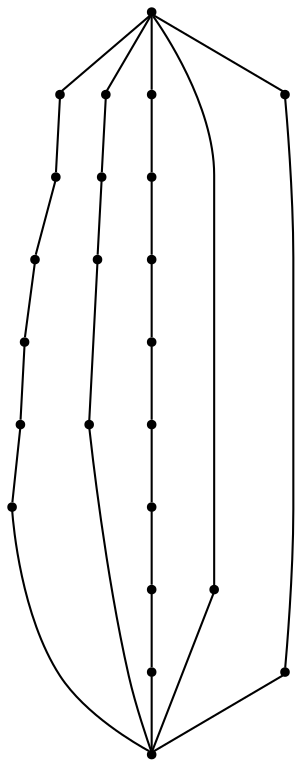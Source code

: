 graph {
  node [shape=point,comment="{\"directed\":false,\"doi\":\"10.1007/3-540-36151-0_19\",\"figure\":\"5 (2)\"}"]

  v0 [pos="1140.1812553405762,675.3786556962609"]
  v1 [pos="1129.9812634785972,591.7348695837935"]
  v2 [pos="1113.2562319437666,759.6786333167037"]
  v3 [pos="1107.2749773661296,507.45364755824016"]
  v4 [pos="1079.8062960306804,843.903588557589"]
  v5 [pos="1076.2062390645347,423.75359466110467"]
  v6 [pos="1068.424971898397,692.7037391109745"]
  v7 [pos="1063.6812369028728,575.0099652055383"]
  v8 [pos="1054.0812333424888,810.4535254879277"]
  v9 [pos="1051.69997215271,457.259924515434"]
  v10 [pos="1038.5562419891357,927.6036414547245"]
  v11 [pos="999.7062206268312,862.4847961508711"]
  v12 [pos="1038.5562419891357,634.1285539710005"]
  v13 [pos="1037.3562653859458,339.5286394202193"]
  v14 [pos="1024.2312272389731,536.159816686658"]
  v15 [pos="1024.831215540568,732.153550092725"]
  v16 [pos="1000.906260808309,405.22866179977655"]
  v17 [pos="968.0562496185304,470.40365467900835"]
  v18 [pos="964.4562562306722,797.3286780758183"]
  v19 [pos="939.3312613169353,536.159816686658"]
  v20 [pos="932.7500184377036,731.5536333167037"]
  v21 [pos="915.4249986012777,601.2786699377974"]
  v22 [pos="904.6812216440837,666.4347800655644"]

  v0 -- v1 [id="-1",pos="1140.1812553405762,675.3786556962609 1129.9812634785972,591.7348695837935 1129.9812634785972,591.7348695837935 1129.9812634785972,591.7348695837935"]
  v22 -- v21 [id="-2",pos="904.6812216440837,666.4347800655644 915.4249986012777,601.2786699377974 915.4249986012777,601.2786699377974 915.4249986012777,601.2786699377974"]
  v21 -- v19 [id="-7",pos="915.4249986012777,601.2786699377974 939.3312613169353,536.159816686658 939.3312613169353,536.159816686658 939.3312613169353,536.159816686658"]
  v4 -- v2 [id="-18",pos="1079.8062960306804,843.903588557589 1113.2562319437666,759.6786333167037 1113.2562319437666,759.6786333167037 1113.2562319437666,759.6786333167037"]
  v17 -- v16 [id="-19",pos="968.0562496185304,470.40365467900835 1000.906260808309,405.22866179977655 1000.906260808309,405.22866179977655 1000.906260808309,405.22866179977655"]
  v16 -- v13 [id="-23",pos="1000.906260808309,405.22866179977655 1037.3562653859458,339.5286394202193 1037.3562653859458,339.5286394202193 1037.3562653859458,339.5286394202193"]
  v14 -- v13 [id="-28",pos="1024.2312272389731,536.159816686658 1037.3562653859458,339.5286394202193 1037.3562653859458,339.5286394202193 1037.3562653859458,339.5286394202193"]
  v15 -- v14 [id="-29",pos="1024.831215540568,732.153550092725 1024.2312272389731,536.159816686658 1024.2312272389731,536.159816686658 1024.2312272389731,536.159816686658"]
  v6 -- v7 [id="-31",pos="1068.424971898397,692.7037391109745 1063.6812369028728,575.0099652055383 1063.6812369028728,575.0099652055383 1063.6812369028728,575.0099652055383"]
  v10 -- v8 [id="-42",pos="1038.5562419891357,927.6036414547245 1054.0812333424888,810.4535254879277 1054.0812333424888,810.4535254879277 1054.0812333424888,810.4535254879277"]
  v10 -- v11 [id="-43",pos="1038.5562419891357,927.6036414547245 999.7062206268312,862.4847961508711 999.7062206268312,862.4847961508711 999.7062206268312,862.4847961508711"]
  v8 -- v6 [id="-47",pos="1054.0812333424888,810.4535254879277 1068.424971898397,692.7037391109745 1068.424971898397,692.7037391109745 1068.424971898397,692.7037391109745"]
  v1 -- v3 [id="-4",pos="1129.9812634785972,591.7348695837935 1107.2749773661296,507.45364755824016 1107.2749773661296,507.45364755824016 1107.2749773661296,507.45364755824016"]
  v20 -- v22 [id="-9",pos="932.7500184377036,731.5536333167037 904.6812216440837,666.4347800655644 904.6812216440837,666.4347800655644 904.6812216440837,666.4347800655644"]
  v2 -- v0 [id="-11",pos="1113.2562319437666,759.6786333167037 1140.1812553405762,675.3786556962609 1140.1812553405762,675.3786556962609 1140.1812553405762,675.3786556962609"]
  v19 -- v17 [id="-13",pos="939.3312613169353,536.159816686658 968.0562496185304,470.40365467900835 968.0562496185304,470.40365467900835 968.0562496185304,470.40365467900835"]
  v18 -- v20 [id="-15",pos="964.4562562306722,797.3286780758183 932.7500184377036,731.5536333167037 932.7500184377036,731.5536333167037 932.7500184377036,731.5536333167037"]
  v3 -- v5 [id="-16",pos="1107.2749773661296,507.45364755824016 1076.2062390645347,423.75359466110467 1076.2062390645347,423.75359466110467 1076.2062390645347,423.75359466110467"]
  v11 -- v18 [id="-22",pos="999.7062206268312,862.4847961508711 964.4562562306722,797.3286780758183 964.4562562306722,797.3286780758183 964.4562562306722,797.3286780758183"]
  v5 -- v13 [id="-27",pos="1076.2062390645347,423.75359466110467 1037.3562653859458,339.5286394202193 1037.3562653859458,339.5286394202193 1037.3562653859458,339.5286394202193"]
  v7 -- v9 [id="-38",pos="1063.6812369028728,575.0099652055383 1051.69997215271,457.259924515434 1051.69997215271,457.259924515434 1051.69997215271,457.259924515434"]
  v12 -- v13 [id="-39",pos="1038.5562419891357,634.1285539710005 1037.3562653859458,339.5286394202193 1037.3562653859458,339.5286394202193 1037.3562653859458,339.5286394202193"]
  v10 -- v12 [id="-40",pos="1038.5562419891357,927.6036414547245 1038.5562419891357,634.1285539710005 1038.5562419891357,634.1285539710005 1038.5562419891357,634.1285539710005"]
  v10 -- v15 [id="-41",pos="1038.5562419891357,927.6036414547245 1024.831215540568,732.153550092725 1024.831215540568,732.153550092725 1024.831215540568,732.153550092725"]
  v10 -- v4 [id="-44",pos="1038.5562419891357,927.6036414547245 1079.8062960306804,843.903588557589 1079.8062960306804,843.903588557589 1079.8062960306804,843.903588557589"]
  v9 -- v13 [id="-49",pos="1051.69997215271,457.259924515434 1037.3562653859458,339.5286394202193 1037.3562653859458,339.5286394202193 1037.3562653859458,339.5286394202193"]
}